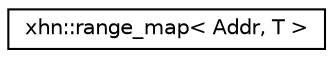 digraph "Graphical Class Hierarchy"
{
  edge [fontname="Helvetica",fontsize="10",labelfontname="Helvetica",labelfontsize="10"];
  node [fontname="Helvetica",fontsize="10",shape=record];
  rankdir="LR";
  Node1 [label="xhn::range_map\< Addr, T \>",height=0.2,width=0.4,color="black", fillcolor="white", style="filled",URL="$classxhn_1_1range__map.html"];
}
